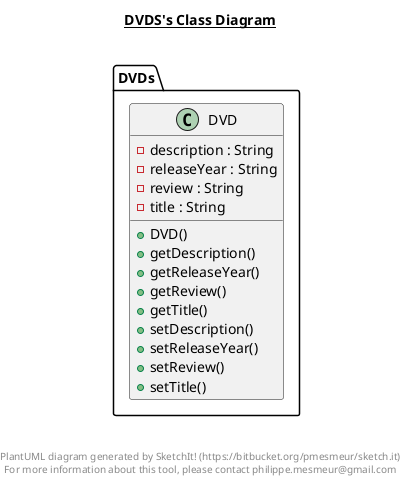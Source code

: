 @startuml

title __DVDS's Class Diagram__\n


      class DVDs.DVD {
          - description : String
          - releaseYear : String
          - review : String
          - title : String
          + DVD()
          + getDescription()
          + getReleaseYear()
          + getReview()
          + getTitle()
          + setDescription()
          + setReleaseYear()
          + setReview()
          + setTitle()
      }

  



right footer


PlantUML diagram generated by SketchIt! (https://bitbucket.org/pmesmeur/sketch.it)
For more information about this tool, please contact philippe.mesmeur@gmail.com
endfooter

@enduml
